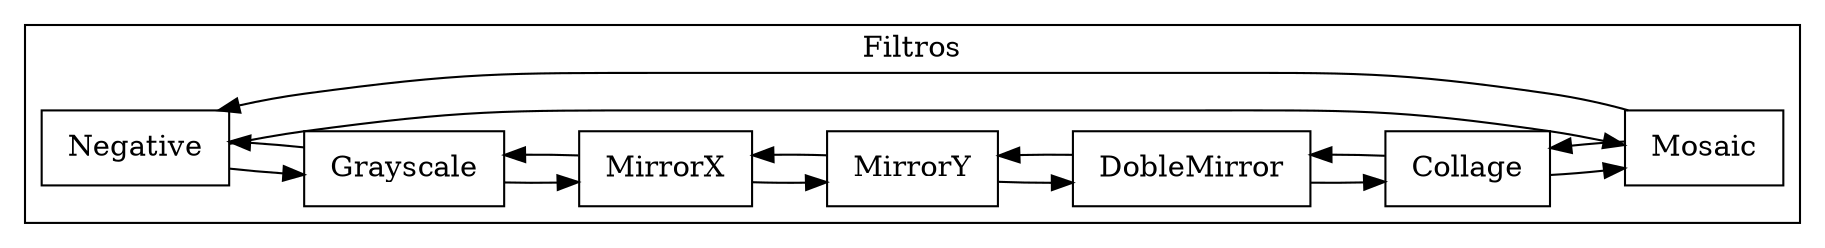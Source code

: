 digraph G {rankdir=LR;

 
 subgraph cluster3{label="Filtros";
9481888[shape=box,label=" Negative "];
9481888 -> 9482008 ;
9482008->9481888 ;
9482008[shape=box,label=" Grayscale "];
9482008 -> 9482056 ;
9482056->9482008 ;
9482056[shape=box,label=" MirrorX "];
9482056 -> 9482104 ;
9482104->9482056 ;
9482104[shape=box,label=" MirrorY "];
9482104 -> 9482152 ;
9482152->9482104 ;
9482152[shape=box,label=" DobleMirror "];
9482152 -> 9493416 ;
9493416->9482152 ;
9493416[shape=box,label=" Collage "];
9493416 -> 9493464 ;
9493464->9493416 ;
9493464[shape=box,label=" Mosaic "];
9493464 -> 9481888 ;
9481888->9493464 ;
}
}
